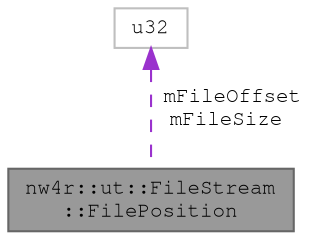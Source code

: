 digraph "nw4r::ut::FileStream::FilePosition"
{
 // LATEX_PDF_SIZE
  bgcolor="transparent";
  edge [fontname=FreeMono,fontsize=10,labelfontname=FreeMono,labelfontsize=10];
  node [fontname=FreeMono,fontsize=10,shape=box,height=0.2,width=0.4];
  Node1 [label="nw4r::ut::FileStream\l::FilePosition",height=0.2,width=0.4,color="gray40", fillcolor="grey60", style="filled", fontcolor="black",tooltip=" "];
  Node2 -> Node1 [dir="back",color="darkorchid3",style="dashed",label=" mFileOffset\nmFileSize" ];
  Node2 [label="u32",height=0.2,width=0.4,color="grey75", fillcolor="white", style="filled",tooltip=" "];
}

